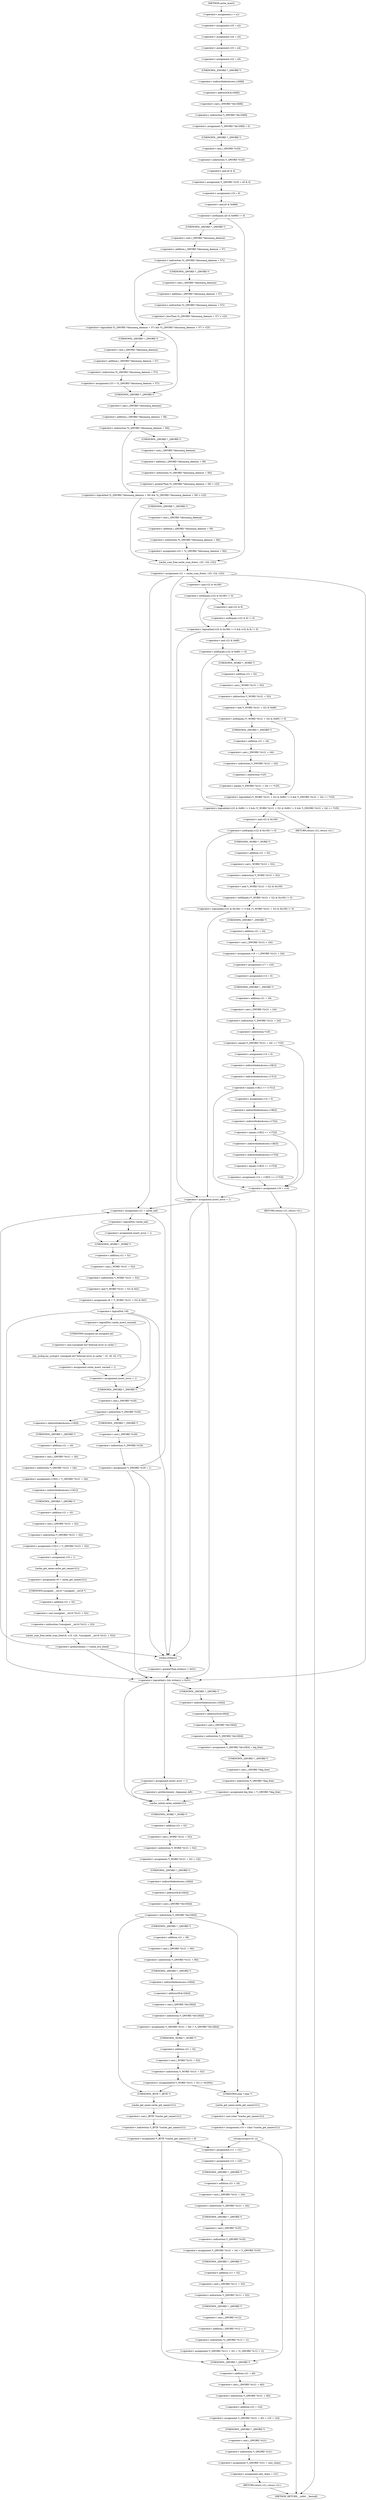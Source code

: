 digraph cache_insert {  
"1000150" [label = "(<operator>.assignment,s = a1)" ]
"1000153" [label = "(<operator>.assignment,v25 = a2)" ]
"1000156" [label = "(<operator>.assignment,v24 = a3)" ]
"1000159" [label = "(<operator>.assignment,v23 = a4)" ]
"1000162" [label = "(<operator>.assignment,v22 = a5)" ]
"1000165" [label = "(<operator>.assignment,*(_DWORD *)&v20[8] = 0)" ]
"1000166" [label = "(<operator>.indirection,*(_DWORD *)&v20[8])" ]
"1000167" [label = "(<operator>.cast,(_DWORD *)&v20[8])" ]
"1000168" [label = "(UNKNOWN,_DWORD *,_DWORD *)" ]
"1000169" [label = "(<operator>.addressOf,&v20[8])" ]
"1000170" [label = "(<operator>.indirectIndexAccess,v20[8])" ]
"1000174" [label = "(<operator>.assignment,*(_QWORD *)v20 = a5 & 4)" ]
"1000175" [label = "(<operator>.indirection,*(_QWORD *)v20)" ]
"1000176" [label = "(<operator>.cast,(_QWORD *)v20)" ]
"1000177" [label = "(UNKNOWN,_QWORD *,_QWORD *)" ]
"1000179" [label = "(<operator>.and,a5 & 4)" ]
"1000182" [label = "(<operator>.assignment,v19 = 0)" ]
"1000186" [label = "(<operator>.notEquals,(a5 & 0x980) != 0)" ]
"1000187" [label = "(<operator>.and,a5 & 0x980)" ]
"1000193" [label = "(<operator>.logicalAnd,*((_QWORD *)dnsmasq_daemon + 57) && *((_QWORD *)dnsmasq_daemon + 57) < v23)" ]
"1000194" [label = "(<operator>.indirection,*((_QWORD *)dnsmasq_daemon + 57))" ]
"1000195" [label = "(<operator>.addition,(_QWORD *)dnsmasq_daemon + 57)" ]
"1000196" [label = "(<operator>.cast,(_QWORD *)dnsmasq_daemon)" ]
"1000197" [label = "(UNKNOWN,_QWORD *,_QWORD *)" ]
"1000200" [label = "(<operator>.lessThan,*((_QWORD *)dnsmasq_daemon + 57) < v23)" ]
"1000201" [label = "(<operator>.indirection,*((_QWORD *)dnsmasq_daemon + 57))" ]
"1000202" [label = "(<operator>.addition,(_QWORD *)dnsmasq_daemon + 57)" ]
"1000203" [label = "(<operator>.cast,(_QWORD *)dnsmasq_daemon)" ]
"1000204" [label = "(UNKNOWN,_QWORD *,_QWORD *)" ]
"1000208" [label = "(<operator>.assignment,v23 = *((_QWORD *)dnsmasq_daemon + 57))" ]
"1000210" [label = "(<operator>.indirection,*((_QWORD *)dnsmasq_daemon + 57))" ]
"1000211" [label = "(<operator>.addition,(_QWORD *)dnsmasq_daemon + 57)" ]
"1000212" [label = "(<operator>.cast,(_QWORD *)dnsmasq_daemon)" ]
"1000213" [label = "(UNKNOWN,_QWORD *,_QWORD *)" ]
"1000217" [label = "(<operator>.logicalAnd,*((_QWORD *)dnsmasq_daemon + 56) && *((_QWORD *)dnsmasq_daemon + 56) > v23)" ]
"1000218" [label = "(<operator>.indirection,*((_QWORD *)dnsmasq_daemon + 56))" ]
"1000219" [label = "(<operator>.addition,(_QWORD *)dnsmasq_daemon + 56)" ]
"1000220" [label = "(<operator>.cast,(_QWORD *)dnsmasq_daemon)" ]
"1000221" [label = "(UNKNOWN,_QWORD *,_QWORD *)" ]
"1000224" [label = "(<operator>.greaterThan,*((_QWORD *)dnsmasq_daemon + 56) > v23)" ]
"1000225" [label = "(<operator>.indirection,*((_QWORD *)dnsmasq_daemon + 56))" ]
"1000226" [label = "(<operator>.addition,(_QWORD *)dnsmasq_daemon + 56)" ]
"1000227" [label = "(<operator>.cast,(_QWORD *)dnsmasq_daemon)" ]
"1000228" [label = "(UNKNOWN,_QWORD *,_QWORD *)" ]
"1000232" [label = "(<operator>.assignment,v23 = *((_QWORD *)dnsmasq_daemon + 56))" ]
"1000234" [label = "(<operator>.indirection,*((_QWORD *)dnsmasq_daemon + 56))" ]
"1000235" [label = "(<operator>.addition,(_QWORD *)dnsmasq_daemon + 56)" ]
"1000236" [label = "(<operator>.cast,(_QWORD *)dnsmasq_daemon)" ]
"1000237" [label = "(UNKNOWN,_QWORD *,_QWORD *)" ]
"1000243" [label = "(<operator>.assignment,v21 = cache_scan_free(s, v25, v24, v22))" ]
"1000245" [label = "(cache_scan_free,cache_scan_free(s, v25, v24, v22))" ]
"1000254" [label = "(<operator>.logicalAnd,(v22 & 0x180) != 0 && (v22 & 8) != 0)" ]
"1000255" [label = "(<operator>.notEquals,(v22 & 0x180) != 0)" ]
"1000256" [label = "(<operator>.and,v22 & 0x180)" ]
"1000260" [label = "(<operator>.notEquals,(v22 & 8) != 0)" ]
"1000261" [label = "(<operator>.and,v22 & 8)" ]
"1000267" [label = "(<operator>.logicalAnd,(v22 & 0x80) != 0 && (*(_WORD *)(v21 + 52) & 0x80) != 0 && *(_DWORD *)(v21 + 24) == *v25)" ]
"1000268" [label = "(<operator>.notEquals,(v22 & 0x80) != 0)" ]
"1000269" [label = "(<operator>.and,v22 & 0x80)" ]
"1000273" [label = "(<operator>.logicalAnd,(*(_WORD *)(v21 + 52) & 0x80) != 0 && *(_DWORD *)(v21 + 24) == *v25)" ]
"1000274" [label = "(<operator>.notEquals,(*(_WORD *)(v21 + 52) & 0x80) != 0)" ]
"1000275" [label = "(<operator>.and,*(_WORD *)(v21 + 52) & 0x80)" ]
"1000276" [label = "(<operator>.indirection,*(_WORD *)(v21 + 52))" ]
"1000277" [label = "(<operator>.cast,(_WORD *)(v21 + 52))" ]
"1000278" [label = "(UNKNOWN,_WORD *,_WORD *)" ]
"1000279" [label = "(<operator>.addition,v21 + 52)" ]
"1000284" [label = "(<operator>.equals,*(_DWORD *)(v21 + 24) == *v25)" ]
"1000285" [label = "(<operator>.indirection,*(_DWORD *)(v21 + 24))" ]
"1000286" [label = "(<operator>.cast,(_DWORD *)(v21 + 24))" ]
"1000287" [label = "(UNKNOWN,_DWORD *,_DWORD *)" ]
"1000288" [label = "(<operator>.addition,v21 + 24)" ]
"1000291" [label = "(<operator>.indirection,*v25)" ]
"1000293" [label = "(RETURN,return v21;,return v21;)" ]
"1000296" [label = "(<operator>.logicalAnd,(v22 & 0x100) != 0 && (*(_WORD *)(v21 + 52) & 0x100) != 0)" ]
"1000297" [label = "(<operator>.notEquals,(v22 & 0x100) != 0)" ]
"1000298" [label = "(<operator>.and,v22 & 0x100)" ]
"1000302" [label = "(<operator>.notEquals,(*(_WORD *)(v21 + 52) & 0x100) != 0)" ]
"1000303" [label = "(<operator>.and,*(_WORD *)(v21 + 52) & 0x100)" ]
"1000304" [label = "(<operator>.indirection,*(_WORD *)(v21 + 52))" ]
"1000305" [label = "(<operator>.cast,(_WORD *)(v21 + 52))" ]
"1000306" [label = "(UNKNOWN,_WORD *,_WORD *)" ]
"1000307" [label = "(<operator>.addition,v21 + 52)" ]
"1000313" [label = "(<operator>.assignment,v18 = (_DWORD *)(v21 + 24))" ]
"1000315" [label = "(<operator>.cast,(_DWORD *)(v21 + 24))" ]
"1000316" [label = "(UNKNOWN,_DWORD *,_DWORD *)" ]
"1000317" [label = "(<operator>.addition,v21 + 24)" ]
"1000320" [label = "(<operator>.assignment,v17 = v25)" ]
"1000323" [label = "(<operator>.assignment,v14 = 0)" ]
"1000327" [label = "(<operator>.equals,*(_DWORD *)(v21 + 24) == *v25)" ]
"1000328" [label = "(<operator>.indirection,*(_DWORD *)(v21 + 24))" ]
"1000329" [label = "(<operator>.cast,(_DWORD *)(v21 + 24))" ]
"1000330" [label = "(UNKNOWN,_DWORD *,_DWORD *)" ]
"1000331" [label = "(<operator>.addition,v21 + 24)" ]
"1000334" [label = "(<operator>.indirection,*v25)" ]
"1000337" [label = "(<operator>.assignment,v14 = 0)" ]
"1000341" [label = "(<operator>.equals,v18[1] == v17[1])" ]
"1000342" [label = "(<operator>.indirectIndexAccess,v18[1])" ]
"1000345" [label = "(<operator>.indirectIndexAccess,v17[1])" ]
"1000349" [label = "(<operator>.assignment,v14 = 0)" ]
"1000353" [label = "(<operator>.equals,v18[2] == v17[2])" ]
"1000354" [label = "(<operator>.indirectIndexAccess,v18[2])" ]
"1000357" [label = "(<operator>.indirectIndexAccess,v17[2])" ]
"1000360" [label = "(<operator>.assignment,v14 = v18[3] == v17[3])" ]
"1000362" [label = "(<operator>.equals,v18[3] == v17[3])" ]
"1000363" [label = "(<operator>.indirectIndexAccess,v18[3])" ]
"1000366" [label = "(<operator>.indirectIndexAccess,v17[3])" ]
"1000369" [label = "(<operator>.assignment,v16 = v14)" ]
"1000374" [label = "(RETURN,return v21;,return v21;)" ]
"1000376" [label = "(<operator>.assignment,insert_error = 1)" ]
"1000383" [label = "(<operator>.assignment,v21 = cache_tail)" ]
"1000387" [label = "(<operator>.logicalNot,!cache_tail)" ]
"1000390" [label = "(<operator>.assignment,insert_error = 1)" ]
"1000394" [label = "(<operator>.assignment,v8 = *(_WORD *)(v21 + 52) & 0xC)" ]
"1000396" [label = "(<operator>.and,*(_WORD *)(v21 + 52) & 0xC)" ]
"1000397" [label = "(<operator>.indirection,*(_WORD *)(v21 + 52))" ]
"1000398" [label = "(<operator>.cast,(_WORD *)(v21 + 52))" ]
"1000399" [label = "(UNKNOWN,_WORD *,_WORD *)" ]
"1000400" [label = "(<operator>.addition,v21 + 52)" ]
"1000405" [label = "(<operator>.logicalNot,!v8)" ]
"1000412" [label = "(<operator>.logicalNot,!cache_insert_warned)" ]
"1000415" [label = "(my_syslog,my_syslog(3, (unsigned int)\"Internal error in cache.\", v5, v8, v6, v7))" ]
"1000417" [label = "(<operator>.cast,(unsigned int)\"Internal error in cache.\")" ]
"1000418" [label = "(UNKNOWN,unsigned int,unsigned int)" ]
"1000424" [label = "(<operator>.assignment,cache_insert_warned = 1)" ]
"1000427" [label = "(<operator>.assignment,insert_error = 1)" ]
"1000432" [label = "(<operator>.indirection,*(_DWORD *)v20)" ]
"1000433" [label = "(<operator>.cast,(_DWORD *)v20)" ]
"1000434" [label = "(UNKNOWN,_DWORD *,_DWORD *)" ]
"1000437" [label = "(<operator>.assignment,v15[0] = *(_QWORD *)(v21 + 24))" ]
"1000438" [label = "(<operator>.indirectIndexAccess,v15[0])" ]
"1000441" [label = "(<operator>.indirection,*(_QWORD *)(v21 + 24))" ]
"1000442" [label = "(<operator>.cast,(_QWORD *)(v21 + 24))" ]
"1000443" [label = "(UNKNOWN,_QWORD *,_QWORD *)" ]
"1000444" [label = "(<operator>.addition,v21 + 24)" ]
"1000447" [label = "(<operator>.assignment,v15[1] = *(_QWORD *)(v21 + 32))" ]
"1000448" [label = "(<operator>.indirectIndexAccess,v15[1])" ]
"1000451" [label = "(<operator>.indirection,*(_QWORD *)(v21 + 32))" ]
"1000452" [label = "(<operator>.cast,(_QWORD *)(v21 + 32))" ]
"1000453" [label = "(UNKNOWN,_QWORD *,_QWORD *)" ]
"1000454" [label = "(<operator>.addition,v21 + 32)" ]
"1000457" [label = "(<operator>.assignment,v19 = 1)" ]
"1000460" [label = "(<operator>.assignment,v9 = cache_get_name(v21))" ]
"1000462" [label = "(cache_get_name,cache_get_name(v21))" ]
"1000464" [label = "(cache_scan_free,cache_scan_free(v9, v15, v24, *(unsigned __int16 *)(v21 + 52)))" ]
"1000468" [label = "(<operator>.indirection,*(unsigned __int16 *)(v21 + 52))" ]
"1000469" [label = "(<operator>.cast,(unsigned __int16 *)(v21 + 52))" ]
"1000470" [label = "(UNKNOWN,unsigned __int16 *,unsigned __int16 *)" ]
"1000471" [label = "(<operator>.addition,v21 + 52)" ]
"1000474" [label = "(<operator>.preIncrement,++cache_live_freed)" ]
"1000478" [label = "(<operator>.assignment,*(_DWORD *)v20 = 1)" ]
"1000479" [label = "(<operator>.indirection,*(_DWORD *)v20)" ]
"1000480" [label = "(<operator>.cast,(_DWORD *)v20)" ]
"1000481" [label = "(UNKNOWN,_DWORD *,_DWORD *)" ]
"1000485" [label = "(<operator>.logicalAnd,s && strlen(s) > 0x31)" ]
"1000487" [label = "(<operator>.greaterThan,strlen(s) > 0x31)" ]
"1000488" [label = "(strlen,strlen(s))" ]
"1000495" [label = "(<operator>.assignment,*(_QWORD *)&v20[4] = big_free)" ]
"1000496" [label = "(<operator>.indirection,*(_QWORD *)&v20[4])" ]
"1000497" [label = "(<operator>.cast,(_QWORD *)&v20[4])" ]
"1000498" [label = "(UNKNOWN,_QWORD *,_QWORD *)" ]
"1000499" [label = "(<operator>.addressOf,&v20[4])" ]
"1000500" [label = "(<operator>.indirectIndexAccess,v20[4])" ]
"1000504" [label = "(<operator>.assignment,big_free = *(_QWORD *)big_free)" ]
"1000506" [label = "(<operator>.indirection,*(_QWORD *)big_free)" ]
"1000507" [label = "(<operator>.cast,(_QWORD *)big_free)" ]
"1000508" [label = "(UNKNOWN,_QWORD *,_QWORD *)" ]
"1000513" [label = "(<operator>.assignment,insert_error = 1)" ]
"1000519" [label = "(<operator>.preDecrement,--bignames_left)" ]
"1000521" [label = "(cache_unlink,cache_unlink(v21))" ]
"1000523" [label = "(<operator>.assignment,*(_WORD *)(v21 + 52) = v22)" ]
"1000524" [label = "(<operator>.indirection,*(_WORD *)(v21 + 52))" ]
"1000525" [label = "(<operator>.cast,(_WORD *)(v21 + 52))" ]
"1000526" [label = "(UNKNOWN,_WORD *,_WORD *)" ]
"1000527" [label = "(<operator>.addition,v21 + 52)" ]
"1000532" [label = "(<operator>.indirection,*(_QWORD *)&v20[4])" ]
"1000533" [label = "(<operator>.cast,(_QWORD *)&v20[4])" ]
"1000534" [label = "(UNKNOWN,_QWORD *,_QWORD *)" ]
"1000535" [label = "(<operator>.addressOf,&v20[4])" ]
"1000536" [label = "(<operator>.indirectIndexAccess,v20[4])" ]
"1000540" [label = "(<operator>.assignment,*(_QWORD *)(v21 + 56) = *(_QWORD *)&v20[4])" ]
"1000541" [label = "(<operator>.indirection,*(_QWORD *)(v21 + 56))" ]
"1000542" [label = "(<operator>.cast,(_QWORD *)(v21 + 56))" ]
"1000543" [label = "(UNKNOWN,_QWORD *,_QWORD *)" ]
"1000544" [label = "(<operator>.addition,v21 + 56)" ]
"1000547" [label = "(<operator>.indirection,*(_QWORD *)&v20[4])" ]
"1000548" [label = "(<operator>.cast,(_QWORD *)&v20[4])" ]
"1000549" [label = "(UNKNOWN,_QWORD *,_QWORD *)" ]
"1000550" [label = "(<operator>.addressOf,&v20[4])" ]
"1000551" [label = "(<operator>.indirectIndexAccess,v20[4])" ]
"1000554" [label = "(<operators>.assignmentOr,*(_WORD *)(v21 + 52) |= 0x200u)" ]
"1000555" [label = "(<operator>.indirection,*(_WORD *)(v21 + 52))" ]
"1000556" [label = "(<operator>.cast,(_WORD *)(v21 + 52))" ]
"1000557" [label = "(UNKNOWN,_WORD *,_WORD *)" ]
"1000558" [label = "(<operator>.addition,v21 + 52)" ]
"1000565" [label = "(<operator>.assignment,v10 = (char *)cache_get_name(v21))" ]
"1000567" [label = "(<operator>.cast,(char *)cache_get_name(v21))" ]
"1000568" [label = "(UNKNOWN,char *,char *)" ]
"1000569" [label = "(cache_get_name,cache_get_name(v21))" ]
"1000571" [label = "(strcpy,strcpy(v10, s))" ]
"1000576" [label = "(<operator>.assignment,*(_BYTE *)cache_get_name(v21) = 0)" ]
"1000577" [label = "(<operator>.indirection,*(_BYTE *)cache_get_name(v21))" ]
"1000578" [label = "(<operator>.cast,(_BYTE *)cache_get_name(v21))" ]
"1000579" [label = "(UNKNOWN,_BYTE *,_BYTE *)" ]
"1000580" [label = "(cache_get_name,cache_get_name(v21))" ]
"1000586" [label = "(<operator>.assignment,v11 = v21)" ]
"1000589" [label = "(<operator>.assignment,v12 = v25)" ]
"1000592" [label = "(<operator>.assignment,*(_QWORD *)(v21 + 24) = *(_QWORD *)v25)" ]
"1000593" [label = "(<operator>.indirection,*(_QWORD *)(v21 + 24))" ]
"1000594" [label = "(<operator>.cast,(_QWORD *)(v21 + 24))" ]
"1000595" [label = "(UNKNOWN,_QWORD *,_QWORD *)" ]
"1000596" [label = "(<operator>.addition,v21 + 24)" ]
"1000599" [label = "(<operator>.indirection,*(_QWORD *)v25)" ]
"1000600" [label = "(<operator>.cast,(_QWORD *)v25)" ]
"1000601" [label = "(UNKNOWN,_QWORD *,_QWORD *)" ]
"1000603" [label = "(<operator>.assignment,*(_QWORD *)(v11 + 32) = *((_QWORD *)v12 + 1))" ]
"1000604" [label = "(<operator>.indirection,*(_QWORD *)(v11 + 32))" ]
"1000605" [label = "(<operator>.cast,(_QWORD *)(v11 + 32))" ]
"1000606" [label = "(UNKNOWN,_QWORD *,_QWORD *)" ]
"1000607" [label = "(<operator>.addition,v11 + 32)" ]
"1000610" [label = "(<operator>.indirection,*((_QWORD *)v12 + 1))" ]
"1000611" [label = "(<operator>.addition,(_QWORD *)v12 + 1)" ]
"1000612" [label = "(<operator>.cast,(_QWORD *)v12)" ]
"1000613" [label = "(UNKNOWN,_QWORD *,_QWORD *)" ]
"1000616" [label = "(<operator>.assignment,*(_QWORD *)(v21 + 40) = v23 + v24)" ]
"1000617" [label = "(<operator>.indirection,*(_QWORD *)(v21 + 40))" ]
"1000618" [label = "(<operator>.cast,(_QWORD *)(v21 + 40))" ]
"1000619" [label = "(UNKNOWN,_QWORD *,_QWORD *)" ]
"1000620" [label = "(<operator>.addition,v21 + 40)" ]
"1000623" [label = "(<operator>.addition,v23 + v24)" ]
"1000626" [label = "(<operator>.assignment,*(_QWORD *)v21 = new_chain)" ]
"1000627" [label = "(<operator>.indirection,*(_QWORD *)v21)" ]
"1000628" [label = "(<operator>.cast,(_QWORD *)v21)" ]
"1000629" [label = "(UNKNOWN,_QWORD *,_QWORD *)" ]
"1000632" [label = "(<operator>.assignment,new_chain = v21)" ]
"1000635" [label = "(RETURN,return v21;,return v21;)" ]
"1000122" [label = "(METHOD,cache_insert)" ]
"1000637" [label = "(METHOD_RETURN,__int64 __fastcall)" ]
  "1000150" -> "1000153" 
  "1000153" -> "1000156" 
  "1000156" -> "1000159" 
  "1000159" -> "1000162" 
  "1000162" -> "1000168" 
  "1000165" -> "1000177" 
  "1000166" -> "1000165" 
  "1000167" -> "1000166" 
  "1000168" -> "1000170" 
  "1000169" -> "1000167" 
  "1000170" -> "1000169" 
  "1000174" -> "1000182" 
  "1000175" -> "1000179" 
  "1000176" -> "1000175" 
  "1000177" -> "1000176" 
  "1000179" -> "1000174" 
  "1000182" -> "1000187" 
  "1000186" -> "1000197" 
  "1000186" -> "1000245" 
  "1000187" -> "1000186" 
  "1000193" -> "1000221" 
  "1000193" -> "1000213" 
  "1000194" -> "1000204" 
  "1000194" -> "1000193" 
  "1000195" -> "1000194" 
  "1000196" -> "1000195" 
  "1000197" -> "1000196" 
  "1000200" -> "1000193" 
  "1000201" -> "1000200" 
  "1000202" -> "1000201" 
  "1000203" -> "1000202" 
  "1000204" -> "1000203" 
  "1000208" -> "1000221" 
  "1000210" -> "1000208" 
  "1000211" -> "1000210" 
  "1000212" -> "1000211" 
  "1000213" -> "1000212" 
  "1000217" -> "1000237" 
  "1000217" -> "1000245" 
  "1000218" -> "1000228" 
  "1000218" -> "1000217" 
  "1000219" -> "1000218" 
  "1000220" -> "1000219" 
  "1000221" -> "1000220" 
  "1000224" -> "1000217" 
  "1000225" -> "1000224" 
  "1000226" -> "1000225" 
  "1000227" -> "1000226" 
  "1000228" -> "1000227" 
  "1000232" -> "1000245" 
  "1000234" -> "1000232" 
  "1000235" -> "1000234" 
  "1000236" -> "1000235" 
  "1000237" -> "1000236" 
  "1000243" -> "1000256" 
  "1000243" -> "1000383" 
  "1000243" -> "1000485" 
  "1000243" -> "1000488" 
  "1000245" -> "1000243" 
  "1000254" -> "1000269" 
  "1000254" -> "1000376" 
  "1000255" -> "1000254" 
  "1000255" -> "1000261" 
  "1000256" -> "1000255" 
  "1000260" -> "1000254" 
  "1000261" -> "1000260" 
  "1000267" -> "1000293" 
  "1000267" -> "1000298" 
  "1000268" -> "1000278" 
  "1000268" -> "1000267" 
  "1000269" -> "1000268" 
  "1000273" -> "1000267" 
  "1000274" -> "1000287" 
  "1000274" -> "1000273" 
  "1000275" -> "1000274" 
  "1000276" -> "1000275" 
  "1000277" -> "1000276" 
  "1000278" -> "1000279" 
  "1000279" -> "1000277" 
  "1000284" -> "1000273" 
  "1000285" -> "1000291" 
  "1000286" -> "1000285" 
  "1000287" -> "1000288" 
  "1000288" -> "1000286" 
  "1000291" -> "1000284" 
  "1000293" -> "1000637" 
  "1000296" -> "1000316" 
  "1000296" -> "1000376" 
  "1000297" -> "1000306" 
  "1000297" -> "1000296" 
  "1000298" -> "1000297" 
  "1000302" -> "1000296" 
  "1000303" -> "1000302" 
  "1000304" -> "1000303" 
  "1000305" -> "1000304" 
  "1000306" -> "1000307" 
  "1000307" -> "1000305" 
  "1000313" -> "1000320" 
  "1000315" -> "1000313" 
  "1000316" -> "1000317" 
  "1000317" -> "1000315" 
  "1000320" -> "1000323" 
  "1000323" -> "1000330" 
  "1000327" -> "1000337" 
  "1000327" -> "1000369" 
  "1000328" -> "1000334" 
  "1000329" -> "1000328" 
  "1000330" -> "1000331" 
  "1000331" -> "1000329" 
  "1000334" -> "1000327" 
  "1000337" -> "1000342" 
  "1000341" -> "1000349" 
  "1000341" -> "1000369" 
  "1000342" -> "1000345" 
  "1000345" -> "1000341" 
  "1000349" -> "1000354" 
  "1000353" -> "1000363" 
  "1000353" -> "1000369" 
  "1000354" -> "1000357" 
  "1000357" -> "1000353" 
  "1000360" -> "1000369" 
  "1000362" -> "1000360" 
  "1000363" -> "1000366" 
  "1000366" -> "1000362" 
  "1000369" -> "1000374" 
  "1000369" -> "1000376" 
  "1000374" -> "1000637" 
  "1000376" -> "1000383" 
  "1000376" -> "1000485" 
  "1000376" -> "1000488" 
  "1000383" -> "1000387" 
  "1000387" -> "1000390" 
  "1000387" -> "1000399" 
  "1000390" -> "1000399" 
  "1000394" -> "1000405" 
  "1000396" -> "1000394" 
  "1000397" -> "1000396" 
  "1000398" -> "1000397" 
  "1000399" -> "1000400" 
  "1000400" -> "1000398" 
  "1000405" -> "1000485" 
  "1000405" -> "1000488" 
  "1000405" -> "1000434" 
  "1000405" -> "1000412" 
  "1000412" -> "1000418" 
  "1000412" -> "1000427" 
  "1000415" -> "1000424" 
  "1000417" -> "1000415" 
  "1000418" -> "1000417" 
  "1000424" -> "1000427" 
  "1000427" -> "1000434" 
  "1000432" -> "1000481" 
  "1000432" -> "1000438" 
  "1000433" -> "1000432" 
  "1000434" -> "1000433" 
  "1000437" -> "1000448" 
  "1000438" -> "1000443" 
  "1000441" -> "1000437" 
  "1000442" -> "1000441" 
  "1000443" -> "1000444" 
  "1000444" -> "1000442" 
  "1000447" -> "1000457" 
  "1000448" -> "1000453" 
  "1000451" -> "1000447" 
  "1000452" -> "1000451" 
  "1000453" -> "1000454" 
  "1000454" -> "1000452" 
  "1000457" -> "1000462" 
  "1000460" -> "1000470" 
  "1000462" -> "1000460" 
  "1000464" -> "1000474" 
  "1000468" -> "1000464" 
  "1000469" -> "1000468" 
  "1000470" -> "1000471" 
  "1000471" -> "1000469" 
  "1000474" -> "1000383" 
  "1000474" -> "1000485" 
  "1000474" -> "1000488" 
  "1000478" -> "1000383" 
  "1000478" -> "1000485" 
  "1000478" -> "1000488" 
  "1000479" -> "1000478" 
  "1000480" -> "1000479" 
  "1000481" -> "1000480" 
  "1000485" -> "1000498" 
  "1000485" -> "1000513" 
  "1000485" -> "1000521" 
  "1000487" -> "1000485" 
  "1000488" -> "1000487" 
  "1000495" -> "1000508" 
  "1000496" -> "1000495" 
  "1000497" -> "1000496" 
  "1000498" -> "1000500" 
  "1000499" -> "1000497" 
  "1000500" -> "1000499" 
  "1000504" -> "1000521" 
  "1000506" -> "1000504" 
  "1000507" -> "1000506" 
  "1000508" -> "1000507" 
  "1000513" -> "1000519" 
  "1000513" -> "1000521" 
  "1000519" -> "1000521" 
  "1000521" -> "1000526" 
  "1000523" -> "1000534" 
  "1000524" -> "1000523" 
  "1000525" -> "1000524" 
  "1000526" -> "1000527" 
  "1000527" -> "1000525" 
  "1000532" -> "1000543" 
  "1000532" -> "1000579" 
  "1000532" -> "1000568" 
  "1000533" -> "1000532" 
  "1000534" -> "1000536" 
  "1000535" -> "1000533" 
  "1000536" -> "1000535" 
  "1000540" -> "1000557" 
  "1000541" -> "1000549" 
  "1000542" -> "1000541" 
  "1000543" -> "1000544" 
  "1000544" -> "1000542" 
  "1000547" -> "1000540" 
  "1000548" -> "1000547" 
  "1000549" -> "1000551" 
  "1000550" -> "1000548" 
  "1000551" -> "1000550" 
  "1000554" -> "1000579" 
  "1000554" -> "1000568" 
  "1000555" -> "1000554" 
  "1000556" -> "1000555" 
  "1000557" -> "1000558" 
  "1000558" -> "1000556" 
  "1000565" -> "1000571" 
  "1000567" -> "1000565" 
  "1000568" -> "1000569" 
  "1000569" -> "1000567" 
  "1000571" -> "1000619" 
  "1000571" -> "1000586" 
  "1000576" -> "1000619" 
  "1000576" -> "1000586" 
  "1000577" -> "1000576" 
  "1000578" -> "1000577" 
  "1000579" -> "1000580" 
  "1000580" -> "1000578" 
  "1000586" -> "1000589" 
  "1000589" -> "1000595" 
  "1000592" -> "1000606" 
  "1000593" -> "1000601" 
  "1000594" -> "1000593" 
  "1000595" -> "1000596" 
  "1000596" -> "1000594" 
  "1000599" -> "1000592" 
  "1000600" -> "1000599" 
  "1000601" -> "1000600" 
  "1000603" -> "1000619" 
  "1000604" -> "1000613" 
  "1000605" -> "1000604" 
  "1000606" -> "1000607" 
  "1000607" -> "1000605" 
  "1000610" -> "1000603" 
  "1000611" -> "1000610" 
  "1000612" -> "1000611" 
  "1000613" -> "1000612" 
  "1000616" -> "1000629" 
  "1000617" -> "1000623" 
  "1000618" -> "1000617" 
  "1000619" -> "1000620" 
  "1000620" -> "1000618" 
  "1000623" -> "1000616" 
  "1000626" -> "1000632" 
  "1000627" -> "1000626" 
  "1000628" -> "1000627" 
  "1000629" -> "1000628" 
  "1000632" -> "1000635" 
  "1000635" -> "1000637" 
  "1000122" -> "1000150" 
}
